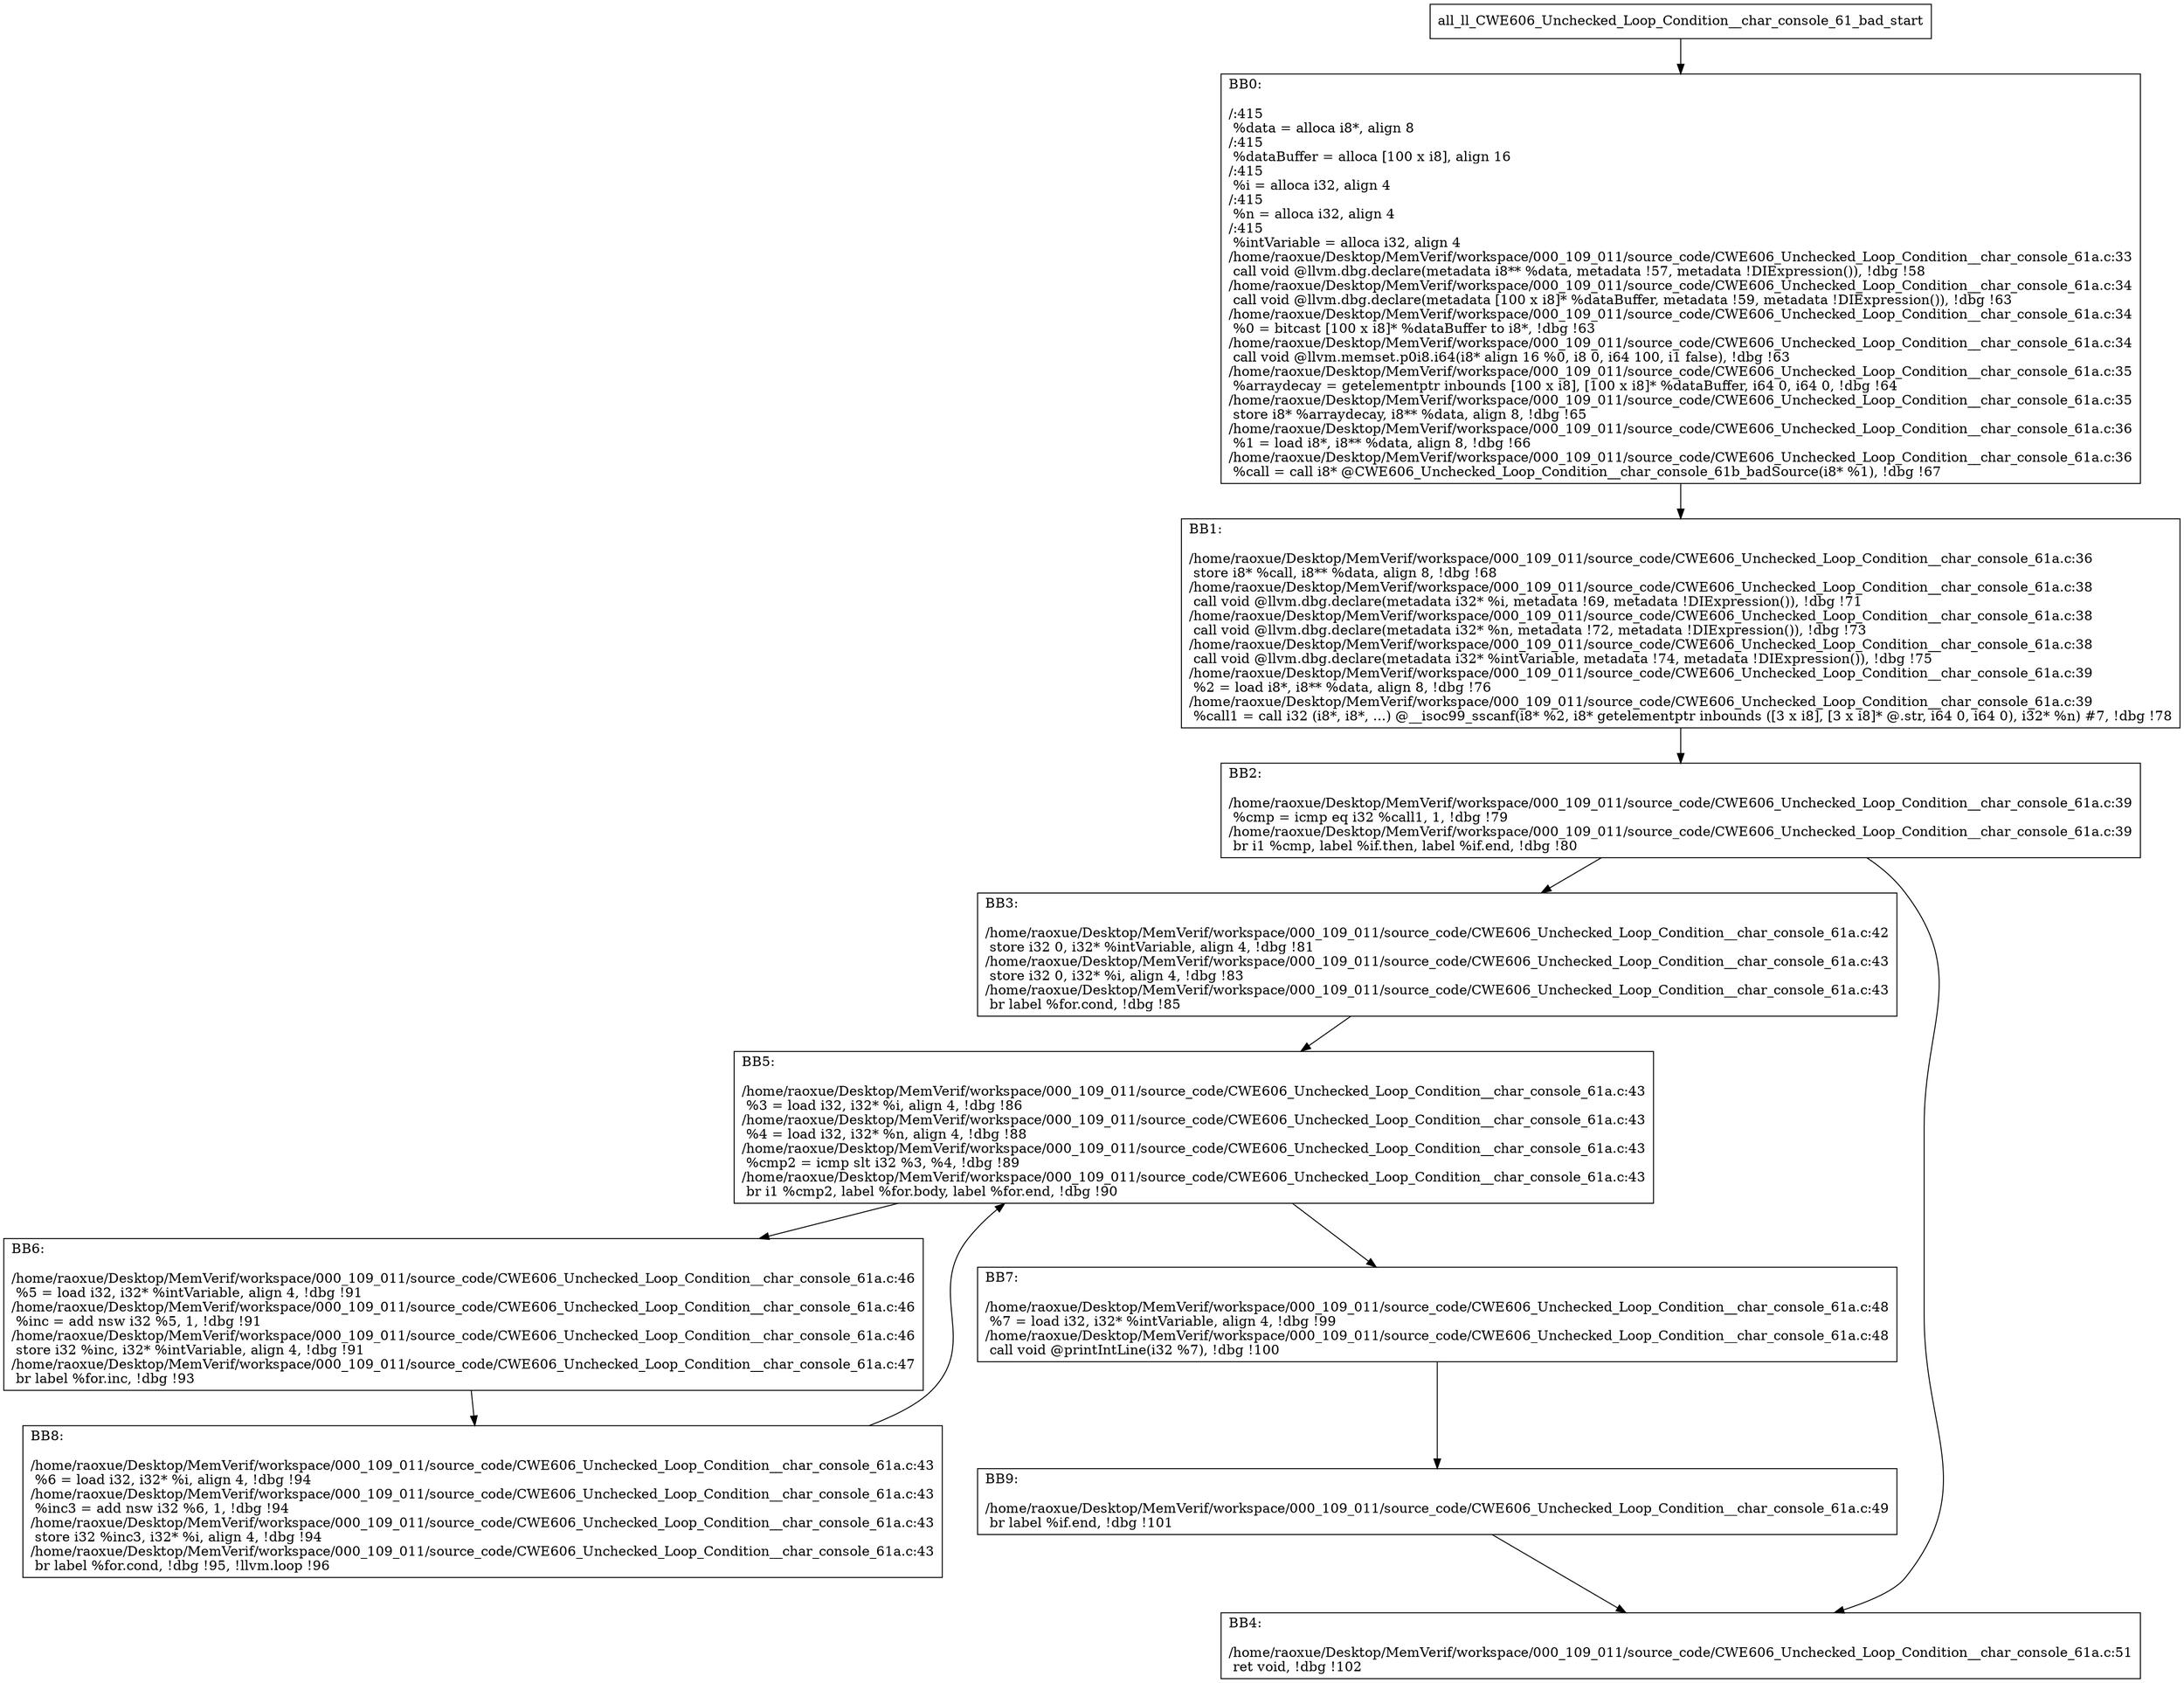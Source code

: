 digraph "CFG for'all_ll_CWE606_Unchecked_Loop_Condition__char_console_61_bad' function" {
	BBall_ll_CWE606_Unchecked_Loop_Condition__char_console_61_bad_start[shape=record,label="{all_ll_CWE606_Unchecked_Loop_Condition__char_console_61_bad_start}"];
	BBall_ll_CWE606_Unchecked_Loop_Condition__char_console_61_bad_start-> all_ll_CWE606_Unchecked_Loop_Condition__char_console_61_badBB0;
	all_ll_CWE606_Unchecked_Loop_Condition__char_console_61_badBB0 [shape=record, label="{BB0:\l\l/:415\l
  %data = alloca i8*, align 8\l
/:415\l
  %dataBuffer = alloca [100 x i8], align 16\l
/:415\l
  %i = alloca i32, align 4\l
/:415\l
  %n = alloca i32, align 4\l
/:415\l
  %intVariable = alloca i32, align 4\l
/home/raoxue/Desktop/MemVerif/workspace/000_109_011/source_code/CWE606_Unchecked_Loop_Condition__char_console_61a.c:33\l
  call void @llvm.dbg.declare(metadata i8** %data, metadata !57, metadata !DIExpression()), !dbg !58\l
/home/raoxue/Desktop/MemVerif/workspace/000_109_011/source_code/CWE606_Unchecked_Loop_Condition__char_console_61a.c:34\l
  call void @llvm.dbg.declare(metadata [100 x i8]* %dataBuffer, metadata !59, metadata !DIExpression()), !dbg !63\l
/home/raoxue/Desktop/MemVerif/workspace/000_109_011/source_code/CWE606_Unchecked_Loop_Condition__char_console_61a.c:34\l
  %0 = bitcast [100 x i8]* %dataBuffer to i8*, !dbg !63\l
/home/raoxue/Desktop/MemVerif/workspace/000_109_011/source_code/CWE606_Unchecked_Loop_Condition__char_console_61a.c:34\l
  call void @llvm.memset.p0i8.i64(i8* align 16 %0, i8 0, i64 100, i1 false), !dbg !63\l
/home/raoxue/Desktop/MemVerif/workspace/000_109_011/source_code/CWE606_Unchecked_Loop_Condition__char_console_61a.c:35\l
  %arraydecay = getelementptr inbounds [100 x i8], [100 x i8]* %dataBuffer, i64 0, i64 0, !dbg !64\l
/home/raoxue/Desktop/MemVerif/workspace/000_109_011/source_code/CWE606_Unchecked_Loop_Condition__char_console_61a.c:35\l
  store i8* %arraydecay, i8** %data, align 8, !dbg !65\l
/home/raoxue/Desktop/MemVerif/workspace/000_109_011/source_code/CWE606_Unchecked_Loop_Condition__char_console_61a.c:36\l
  %1 = load i8*, i8** %data, align 8, !dbg !66\l
/home/raoxue/Desktop/MemVerif/workspace/000_109_011/source_code/CWE606_Unchecked_Loop_Condition__char_console_61a.c:36\l
  %call = call i8* @CWE606_Unchecked_Loop_Condition__char_console_61b_badSource(i8* %1), !dbg !67\l
}"];
	all_ll_CWE606_Unchecked_Loop_Condition__char_console_61_badBB0-> all_ll_CWE606_Unchecked_Loop_Condition__char_console_61_badBB1;
	all_ll_CWE606_Unchecked_Loop_Condition__char_console_61_badBB1 [shape=record, label="{BB1:\l\l/home/raoxue/Desktop/MemVerif/workspace/000_109_011/source_code/CWE606_Unchecked_Loop_Condition__char_console_61a.c:36\l
  store i8* %call, i8** %data, align 8, !dbg !68\l
/home/raoxue/Desktop/MemVerif/workspace/000_109_011/source_code/CWE606_Unchecked_Loop_Condition__char_console_61a.c:38\l
  call void @llvm.dbg.declare(metadata i32* %i, metadata !69, metadata !DIExpression()), !dbg !71\l
/home/raoxue/Desktop/MemVerif/workspace/000_109_011/source_code/CWE606_Unchecked_Loop_Condition__char_console_61a.c:38\l
  call void @llvm.dbg.declare(metadata i32* %n, metadata !72, metadata !DIExpression()), !dbg !73\l
/home/raoxue/Desktop/MemVerif/workspace/000_109_011/source_code/CWE606_Unchecked_Loop_Condition__char_console_61a.c:38\l
  call void @llvm.dbg.declare(metadata i32* %intVariable, metadata !74, metadata !DIExpression()), !dbg !75\l
/home/raoxue/Desktop/MemVerif/workspace/000_109_011/source_code/CWE606_Unchecked_Loop_Condition__char_console_61a.c:39\l
  %2 = load i8*, i8** %data, align 8, !dbg !76\l
/home/raoxue/Desktop/MemVerif/workspace/000_109_011/source_code/CWE606_Unchecked_Loop_Condition__char_console_61a.c:39\l
  %call1 = call i32 (i8*, i8*, ...) @__isoc99_sscanf(i8* %2, i8* getelementptr inbounds ([3 x i8], [3 x i8]* @.str, i64 0, i64 0), i32* %n) #7, !dbg !78\l
}"];
	all_ll_CWE606_Unchecked_Loop_Condition__char_console_61_badBB1-> all_ll_CWE606_Unchecked_Loop_Condition__char_console_61_badBB2;
	all_ll_CWE606_Unchecked_Loop_Condition__char_console_61_badBB2 [shape=record, label="{BB2:\l\l/home/raoxue/Desktop/MemVerif/workspace/000_109_011/source_code/CWE606_Unchecked_Loop_Condition__char_console_61a.c:39\l
  %cmp = icmp eq i32 %call1, 1, !dbg !79\l
/home/raoxue/Desktop/MemVerif/workspace/000_109_011/source_code/CWE606_Unchecked_Loop_Condition__char_console_61a.c:39\l
  br i1 %cmp, label %if.then, label %if.end, !dbg !80\l
}"];
	all_ll_CWE606_Unchecked_Loop_Condition__char_console_61_badBB2-> all_ll_CWE606_Unchecked_Loop_Condition__char_console_61_badBB3;
	all_ll_CWE606_Unchecked_Loop_Condition__char_console_61_badBB2-> all_ll_CWE606_Unchecked_Loop_Condition__char_console_61_badBB4;
	all_ll_CWE606_Unchecked_Loop_Condition__char_console_61_badBB3 [shape=record, label="{BB3:\l\l/home/raoxue/Desktop/MemVerif/workspace/000_109_011/source_code/CWE606_Unchecked_Loop_Condition__char_console_61a.c:42\l
  store i32 0, i32* %intVariable, align 4, !dbg !81\l
/home/raoxue/Desktop/MemVerif/workspace/000_109_011/source_code/CWE606_Unchecked_Loop_Condition__char_console_61a.c:43\l
  store i32 0, i32* %i, align 4, !dbg !83\l
/home/raoxue/Desktop/MemVerif/workspace/000_109_011/source_code/CWE606_Unchecked_Loop_Condition__char_console_61a.c:43\l
  br label %for.cond, !dbg !85\l
}"];
	all_ll_CWE606_Unchecked_Loop_Condition__char_console_61_badBB3-> all_ll_CWE606_Unchecked_Loop_Condition__char_console_61_badBB5;
	all_ll_CWE606_Unchecked_Loop_Condition__char_console_61_badBB5 [shape=record, label="{BB5:\l\l/home/raoxue/Desktop/MemVerif/workspace/000_109_011/source_code/CWE606_Unchecked_Loop_Condition__char_console_61a.c:43\l
  %3 = load i32, i32* %i, align 4, !dbg !86\l
/home/raoxue/Desktop/MemVerif/workspace/000_109_011/source_code/CWE606_Unchecked_Loop_Condition__char_console_61a.c:43\l
  %4 = load i32, i32* %n, align 4, !dbg !88\l
/home/raoxue/Desktop/MemVerif/workspace/000_109_011/source_code/CWE606_Unchecked_Loop_Condition__char_console_61a.c:43\l
  %cmp2 = icmp slt i32 %3, %4, !dbg !89\l
/home/raoxue/Desktop/MemVerif/workspace/000_109_011/source_code/CWE606_Unchecked_Loop_Condition__char_console_61a.c:43\l
  br i1 %cmp2, label %for.body, label %for.end, !dbg !90\l
}"];
	all_ll_CWE606_Unchecked_Loop_Condition__char_console_61_badBB5-> all_ll_CWE606_Unchecked_Loop_Condition__char_console_61_badBB6;
	all_ll_CWE606_Unchecked_Loop_Condition__char_console_61_badBB5-> all_ll_CWE606_Unchecked_Loop_Condition__char_console_61_badBB7;
	all_ll_CWE606_Unchecked_Loop_Condition__char_console_61_badBB6 [shape=record, label="{BB6:\l\l/home/raoxue/Desktop/MemVerif/workspace/000_109_011/source_code/CWE606_Unchecked_Loop_Condition__char_console_61a.c:46\l
  %5 = load i32, i32* %intVariable, align 4, !dbg !91\l
/home/raoxue/Desktop/MemVerif/workspace/000_109_011/source_code/CWE606_Unchecked_Loop_Condition__char_console_61a.c:46\l
  %inc = add nsw i32 %5, 1, !dbg !91\l
/home/raoxue/Desktop/MemVerif/workspace/000_109_011/source_code/CWE606_Unchecked_Loop_Condition__char_console_61a.c:46\l
  store i32 %inc, i32* %intVariable, align 4, !dbg !91\l
/home/raoxue/Desktop/MemVerif/workspace/000_109_011/source_code/CWE606_Unchecked_Loop_Condition__char_console_61a.c:47\l
  br label %for.inc, !dbg !93\l
}"];
	all_ll_CWE606_Unchecked_Loop_Condition__char_console_61_badBB6-> all_ll_CWE606_Unchecked_Loop_Condition__char_console_61_badBB8;
	all_ll_CWE606_Unchecked_Loop_Condition__char_console_61_badBB8 [shape=record, label="{BB8:\l\l/home/raoxue/Desktop/MemVerif/workspace/000_109_011/source_code/CWE606_Unchecked_Loop_Condition__char_console_61a.c:43\l
  %6 = load i32, i32* %i, align 4, !dbg !94\l
/home/raoxue/Desktop/MemVerif/workspace/000_109_011/source_code/CWE606_Unchecked_Loop_Condition__char_console_61a.c:43\l
  %inc3 = add nsw i32 %6, 1, !dbg !94\l
/home/raoxue/Desktop/MemVerif/workspace/000_109_011/source_code/CWE606_Unchecked_Loop_Condition__char_console_61a.c:43\l
  store i32 %inc3, i32* %i, align 4, !dbg !94\l
/home/raoxue/Desktop/MemVerif/workspace/000_109_011/source_code/CWE606_Unchecked_Loop_Condition__char_console_61a.c:43\l
  br label %for.cond, !dbg !95, !llvm.loop !96\l
}"];
	all_ll_CWE606_Unchecked_Loop_Condition__char_console_61_badBB8-> all_ll_CWE606_Unchecked_Loop_Condition__char_console_61_badBB5;
	all_ll_CWE606_Unchecked_Loop_Condition__char_console_61_badBB7 [shape=record, label="{BB7:\l\l/home/raoxue/Desktop/MemVerif/workspace/000_109_011/source_code/CWE606_Unchecked_Loop_Condition__char_console_61a.c:48\l
  %7 = load i32, i32* %intVariable, align 4, !dbg !99\l
/home/raoxue/Desktop/MemVerif/workspace/000_109_011/source_code/CWE606_Unchecked_Loop_Condition__char_console_61a.c:48\l
  call void @printIntLine(i32 %7), !dbg !100\l
}"];
	all_ll_CWE606_Unchecked_Loop_Condition__char_console_61_badBB7-> all_ll_CWE606_Unchecked_Loop_Condition__char_console_61_badBB9;
	all_ll_CWE606_Unchecked_Loop_Condition__char_console_61_badBB9 [shape=record, label="{BB9:\l\l/home/raoxue/Desktop/MemVerif/workspace/000_109_011/source_code/CWE606_Unchecked_Loop_Condition__char_console_61a.c:49\l
  br label %if.end, !dbg !101\l
}"];
	all_ll_CWE606_Unchecked_Loop_Condition__char_console_61_badBB9-> all_ll_CWE606_Unchecked_Loop_Condition__char_console_61_badBB4;
	all_ll_CWE606_Unchecked_Loop_Condition__char_console_61_badBB4 [shape=record, label="{BB4:\l\l/home/raoxue/Desktop/MemVerif/workspace/000_109_011/source_code/CWE606_Unchecked_Loop_Condition__char_console_61a.c:51\l
  ret void, !dbg !102\l
}"];
}
